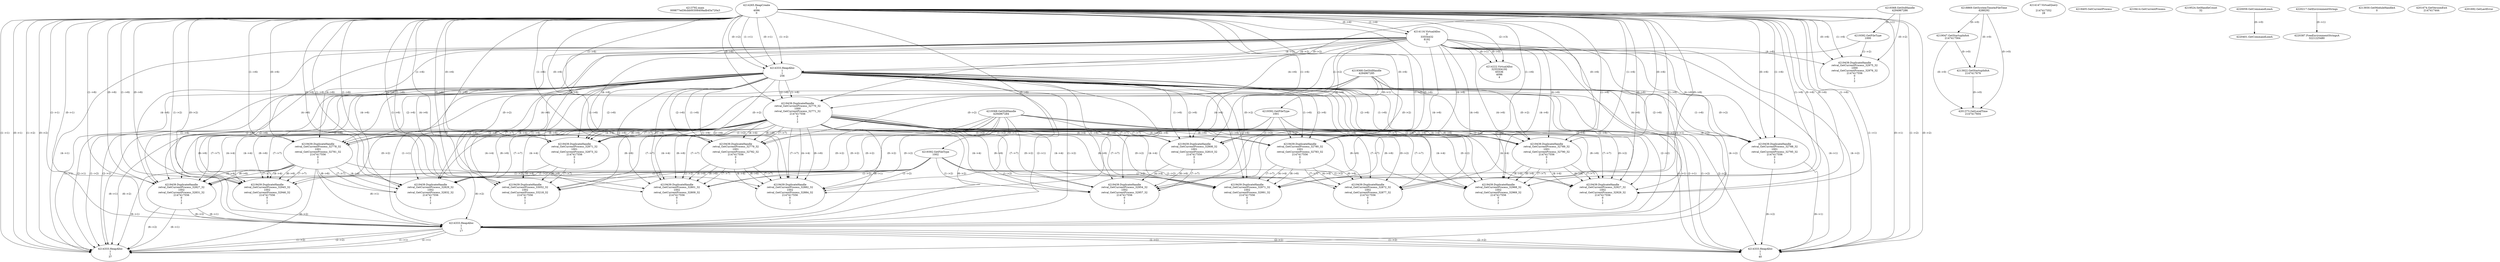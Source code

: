 // Global SCDG with merge call
digraph {
	0 [label="4213792.main
009877ed36cbb00308409adb45a720a3"]
	1 [label="4214265.HeapCreate
1
4096
0"]
	2 [label="4218869.GetSystemTimeAsFileTime
4288292"]
	3 [label="4214116.VirtualAlloc
0
33554432
8192
1"]
	1 -> 3 [label="(1-->4)"]
	1 -> 3 [label="(0-->4)"]
	4 [label="4214147.VirtualQuery

2147417352
28"]
	5 [label="4214222.VirtualAlloc
3255304192
65536
4096
4"]
	3 -> 5 [label="(0-->1)"]
	1 -> 5 [label="(2-->3)"]
	3 -> 5 [label="(0-->0)"]
	6 [label="4219047.GetStartupInfoA
2147417564"]
	2 -> 6 [label="(0-->0)"]
	7 [label="4219368.GetStdHandle
4294967286"]
	8 [label="4219392.GetFileType
1000"]
	7 -> 8 [label="(0-->1)"]
	9 [label="4219405.GetCurrentProcess
"]
	10 [label="4219414.GetCurrentProcess
"]
	11 [label="4219439.DuplicateHandle
retval_GetCurrentProcess_32975_32
1000
retval_GetCurrentProcess_32976_32
2147417556
0
1
2"]
	7 -> 11 [label="(0-->2)"]
	8 -> 11 [label="(1-->2)"]
	1 -> 11 [label="(1-->6)"]
	1 -> 11 [label="(0-->6)"]
	3 -> 11 [label="(4-->6)"]
	12 [label="4219368.GetStdHandle
4294967285"]
	13 [label="4219392.GetFileType
1001"]
	12 -> 13 [label="(0-->1)"]
	14 [label="4214333.HeapAlloc
1
1
256"]
	1 -> 14 [label="(1-->1)"]
	1 -> 14 [label="(0-->1)"]
	3 -> 14 [label="(4-->1)"]
	1 -> 14 [label="(1-->2)"]
	1 -> 14 [label="(0-->2)"]
	3 -> 14 [label="(4-->2)"]
	15 [label="4219439.DuplicateHandle
retval_GetCurrentProcess_32770_32
1000
retval_GetCurrentProcess_32771_32
2147417556
0
1
2"]
	7 -> 15 [label="(0-->2)"]
	8 -> 15 [label="(1-->2)"]
	1 -> 15 [label="(1-->6)"]
	1 -> 15 [label="(0-->6)"]
	3 -> 15 [label="(4-->6)"]
	14 -> 15 [label="(1-->6)"]
	14 -> 15 [label="(2-->6)"]
	16 [label="4219439.DuplicateHandle
retval_GetCurrentProcess_32778_32
1001
retval_GetCurrentProcess_32781_32
2147417556
0
1
2"]
	12 -> 16 [label="(0-->2)"]
	13 -> 16 [label="(1-->2)"]
	15 -> 16 [label="(4-->4)"]
	1 -> 16 [label="(1-->6)"]
	1 -> 16 [label="(0-->6)"]
	3 -> 16 [label="(4-->6)"]
	14 -> 16 [label="(1-->6)"]
	14 -> 16 [label="(2-->6)"]
	15 -> 16 [label="(6-->6)"]
	15 -> 16 [label="(7-->7)"]
	17 [label="4219368.GetStdHandle
4294967284"]
	18 [label="4219392.GetFileType
1002"]
	17 -> 18 [label="(0-->1)"]
	19 [label="4219439.DuplicateHandle
retval_GetCurrentProcess_32827_32
1002
retval_GetCurrentProcess_32831_32
2147417556
0
1
2"]
	17 -> 19 [label="(0-->2)"]
	18 -> 19 [label="(1-->2)"]
	15 -> 19 [label="(4-->4)"]
	16 -> 19 [label="(4-->4)"]
	1 -> 19 [label="(1-->6)"]
	1 -> 19 [label="(0-->6)"]
	3 -> 19 [label="(4-->6)"]
	14 -> 19 [label="(1-->6)"]
	14 -> 19 [label="(2-->6)"]
	15 -> 19 [label="(6-->6)"]
	16 -> 19 [label="(6-->6)"]
	15 -> 19 [label="(7-->7)"]
	16 -> 19 [label="(7-->7)"]
	20 [label="4219524.SetHandleCount
32"]
	21 [label="4220059.GetCommandLineA
"]
	22 [label="4214333.HeapAlloc
1
1
17"]
	1 -> 22 [label="(1-->1)"]
	1 -> 22 [label="(0-->1)"]
	3 -> 22 [label="(4-->1)"]
	14 -> 22 [label="(1-->1)"]
	14 -> 22 [label="(2-->1)"]
	15 -> 22 [label="(6-->1)"]
	16 -> 22 [label="(6-->1)"]
	19 -> 22 [label="(6-->1)"]
	1 -> 22 [label="(1-->2)"]
	1 -> 22 [label="(0-->2)"]
	3 -> 22 [label="(4-->2)"]
	14 -> 22 [label="(1-->2)"]
	14 -> 22 [label="(2-->2)"]
	15 -> 22 [label="(6-->2)"]
	16 -> 22 [label="(6-->2)"]
	19 -> 22 [label="(6-->2)"]
	23 [label="4220217.GetEnvironmentStrings
"]
	24 [label="4214333.HeapAlloc
1
1
37"]
	1 -> 24 [label="(1-->1)"]
	1 -> 24 [label="(0-->1)"]
	3 -> 24 [label="(4-->1)"]
	14 -> 24 [label="(1-->1)"]
	14 -> 24 [label="(2-->1)"]
	15 -> 24 [label="(6-->1)"]
	16 -> 24 [label="(6-->1)"]
	19 -> 24 [label="(6-->1)"]
	22 -> 24 [label="(1-->1)"]
	22 -> 24 [label="(2-->1)"]
	1 -> 24 [label="(1-->2)"]
	1 -> 24 [label="(0-->2)"]
	3 -> 24 [label="(4-->2)"]
	14 -> 24 [label="(1-->2)"]
	14 -> 24 [label="(2-->2)"]
	15 -> 24 [label="(6-->2)"]
	16 -> 24 [label="(6-->2)"]
	19 -> 24 [label="(6-->2)"]
	22 -> 24 [label="(1-->2)"]
	22 -> 24 [label="(2-->2)"]
	25 [label="4220387.FreeEnvironmentStringsA
3221225480"]
	23 -> 25 [label="(0-->1)"]
	26 [label="4213922.GetStartupInfoA
2147417676"]
	2 -> 26 [label="(0-->0)"]
	6 -> 26 [label="(0-->0)"]
	27 [label="4213930.GetModuleHandleA
0"]
	28 [label="4220401.GetCommandLineA
"]
	21 -> 28 [label="(0-->0)"]
	29 [label="4201373.GetLocalTime
2147417604"]
	2 -> 29 [label="(0-->0)"]
	6 -> 29 [label="(0-->0)"]
	26 -> 29 [label="(0-->0)"]
	30 [label="4201674.GetVersionExA
2147417444"]
	31 [label="4201692.GetLastError
"]
	32 [label="4219439.DuplicateHandle
retval_GetCurrentProcess_32871_32
1001
retval_GetCurrentProcess_32873_32
2147417556
0
1
2"]
	12 -> 32 [label="(0-->2)"]
	13 -> 32 [label="(1-->2)"]
	15 -> 32 [label="(4-->4)"]
	1 -> 32 [label="(1-->6)"]
	1 -> 32 [label="(0-->6)"]
	3 -> 32 [label="(4-->6)"]
	14 -> 32 [label="(1-->6)"]
	14 -> 32 [label="(2-->6)"]
	15 -> 32 [label="(6-->6)"]
	15 -> 32 [label="(7-->7)"]
	33 [label="4219439.DuplicateHandle
retval_GetCurrentProcess_33052_32
1002
retval_GetCurrentProcess_33218_32
2147417556
0
1
2"]
	17 -> 33 [label="(0-->2)"]
	18 -> 33 [label="(1-->2)"]
	15 -> 33 [label="(4-->4)"]
	32 -> 33 [label="(4-->4)"]
	1 -> 33 [label="(1-->6)"]
	1 -> 33 [label="(0-->6)"]
	3 -> 33 [label="(4-->6)"]
	14 -> 33 [label="(1-->6)"]
	14 -> 33 [label="(2-->6)"]
	15 -> 33 [label="(6-->6)"]
	32 -> 33 [label="(6-->6)"]
	15 -> 33 [label="(7-->7)"]
	32 -> 33 [label="(7-->7)"]
	34 [label="4219439.DuplicateHandle
retval_GetCurrentProcess_32788_32
1001
retval_GetCurrentProcess_32795_32
2147417556
0
1
2"]
	12 -> 34 [label="(0-->2)"]
	13 -> 34 [label="(1-->2)"]
	1 -> 34 [label="(1-->6)"]
	1 -> 34 [label="(0-->6)"]
	3 -> 34 [label="(4-->6)"]
	14 -> 34 [label="(1-->6)"]
	14 -> 34 [label="(2-->6)"]
	35 [label="4214333.HeapAlloc
1
1
40"]
	1 -> 35 [label="(1-->1)"]
	1 -> 35 [label="(0-->1)"]
	3 -> 35 [label="(4-->1)"]
	14 -> 35 [label="(1-->1)"]
	14 -> 35 [label="(2-->1)"]
	22 -> 35 [label="(1-->1)"]
	22 -> 35 [label="(2-->1)"]
	34 -> 35 [label="(6-->1)"]
	1 -> 35 [label="(1-->2)"]
	1 -> 35 [label="(0-->2)"]
	3 -> 35 [label="(4-->2)"]
	14 -> 35 [label="(1-->2)"]
	14 -> 35 [label="(2-->2)"]
	22 -> 35 [label="(1-->2)"]
	22 -> 35 [label="(2-->2)"]
	34 -> 35 [label="(6-->2)"]
	36 [label="4219439.DuplicateHandle
retval_GetCurrentProcess_32779_32
1001
retval_GetCurrentProcess_32782_32
2147417556
0
1
2"]
	12 -> 36 [label="(0-->2)"]
	13 -> 36 [label="(1-->2)"]
	15 -> 36 [label="(4-->4)"]
	1 -> 36 [label="(1-->6)"]
	1 -> 36 [label="(0-->6)"]
	3 -> 36 [label="(4-->6)"]
	14 -> 36 [label="(1-->6)"]
	14 -> 36 [label="(2-->6)"]
	15 -> 36 [label="(6-->6)"]
	15 -> 36 [label="(7-->7)"]
	37 [label="4219439.DuplicateHandle
retval_GetCurrentProcess_32801_32
1002
retval_GetCurrentProcess_32809_32
2147417556
0
1
2"]
	17 -> 37 [label="(0-->2)"]
	18 -> 37 [label="(1-->2)"]
	15 -> 37 [label="(4-->4)"]
	36 -> 37 [label="(4-->4)"]
	1 -> 37 [label="(1-->6)"]
	1 -> 37 [label="(0-->6)"]
	3 -> 37 [label="(4-->6)"]
	14 -> 37 [label="(1-->6)"]
	14 -> 37 [label="(2-->6)"]
	15 -> 37 [label="(6-->6)"]
	36 -> 37 [label="(6-->6)"]
	15 -> 37 [label="(7-->7)"]
	36 -> 37 [label="(7-->7)"]
	38 [label="4219439.DuplicateHandle
retval_GetCurrentProcess_32882_32
1002
retval_GetCurrentProcess_32884_32
2147417556
0
1
2"]
	17 -> 38 [label="(0-->2)"]
	18 -> 38 [label="(1-->2)"]
	15 -> 38 [label="(4-->4)"]
	36 -> 38 [label="(4-->4)"]
	1 -> 38 [label="(1-->6)"]
	1 -> 38 [label="(0-->6)"]
	3 -> 38 [label="(4-->6)"]
	14 -> 38 [label="(1-->6)"]
	14 -> 38 [label="(2-->6)"]
	15 -> 38 [label="(6-->6)"]
	36 -> 38 [label="(6-->6)"]
	15 -> 38 [label="(7-->7)"]
	36 -> 38 [label="(7-->7)"]
	39 [label="4219439.DuplicateHandle
retval_GetCurrentProcess_32829_32
1002
retval_GetCurrentProcess_32832_32
2147417556
0
1
2"]
	17 -> 39 [label="(0-->2)"]
	18 -> 39 [label="(1-->2)"]
	15 -> 39 [label="(4-->4)"]
	16 -> 39 [label="(4-->4)"]
	1 -> 39 [label="(1-->6)"]
	1 -> 39 [label="(0-->6)"]
	3 -> 39 [label="(4-->6)"]
	14 -> 39 [label="(1-->6)"]
	14 -> 39 [label="(2-->6)"]
	15 -> 39 [label="(6-->6)"]
	16 -> 39 [label="(6-->6)"]
	15 -> 39 [label="(7-->7)"]
	16 -> 39 [label="(7-->7)"]
	40 [label="4219439.DuplicateHandle
retval_GetCurrentProcess_32780_32
1001
retval_GetCurrentProcess_32783_32
2147417556
0
1
2"]
	12 -> 40 [label="(0-->2)"]
	13 -> 40 [label="(1-->2)"]
	15 -> 40 [label="(4-->4)"]
	1 -> 40 [label="(1-->6)"]
	1 -> 40 [label="(0-->6)"]
	3 -> 40 [label="(4-->6)"]
	14 -> 40 [label="(1-->6)"]
	14 -> 40 [label="(2-->6)"]
	15 -> 40 [label="(6-->6)"]
	15 -> 40 [label="(7-->7)"]
	41 [label="4219439.DuplicateHandle
retval_GetCurrentProcess_32872_32
1002
retval_GetCurrentProcess_32877_32
2147417556
0
1
2"]
	17 -> 41 [label="(0-->2)"]
	18 -> 41 [label="(1-->2)"]
	15 -> 41 [label="(4-->4)"]
	40 -> 41 [label="(4-->4)"]
	1 -> 41 [label="(1-->6)"]
	1 -> 41 [label="(0-->6)"]
	3 -> 41 [label="(4-->6)"]
	14 -> 41 [label="(1-->6)"]
	14 -> 41 [label="(2-->6)"]
	15 -> 41 [label="(6-->6)"]
	40 -> 41 [label="(6-->6)"]
	15 -> 41 [label="(7-->7)"]
	40 -> 41 [label="(7-->7)"]
	42 [label="4219439.DuplicateHandle
retval_GetCurrentProcess_32789_32
1001
retval_GetCurrentProcess_32790_32
2147417556
0
1
2"]
	12 -> 42 [label="(0-->2)"]
	13 -> 42 [label="(1-->2)"]
	15 -> 42 [label="(4-->4)"]
	1 -> 42 [label="(1-->6)"]
	1 -> 42 [label="(0-->6)"]
	3 -> 42 [label="(4-->6)"]
	14 -> 42 [label="(1-->6)"]
	14 -> 42 [label="(2-->6)"]
	15 -> 42 [label="(6-->6)"]
	15 -> 42 [label="(7-->7)"]
	43 [label="4219439.DuplicateHandle
retval_GetCurrentProcess_32968_32
1002
retval_GetCurrentProcess_32969_32
2147417556
0
1
2"]
	17 -> 43 [label="(0-->2)"]
	18 -> 43 [label="(1-->2)"]
	15 -> 43 [label="(4-->4)"]
	42 -> 43 [label="(4-->4)"]
	1 -> 43 [label="(1-->6)"]
	1 -> 43 [label="(0-->6)"]
	3 -> 43 [label="(4-->6)"]
	14 -> 43 [label="(1-->6)"]
	14 -> 43 [label="(2-->6)"]
	15 -> 43 [label="(6-->6)"]
	42 -> 43 [label="(6-->6)"]
	15 -> 43 [label="(7-->7)"]
	42 -> 43 [label="(7-->7)"]
	44 [label="4219439.DuplicateHandle
retval_GetCurrentProcess_32945_32
1002
retval_GetCurrentProcess_32946_32
2147417556
0
1
2"]
	17 -> 44 [label="(0-->2)"]
	18 -> 44 [label="(1-->2)"]
	15 -> 44 [label="(4-->4)"]
	16 -> 44 [label="(4-->4)"]
	1 -> 44 [label="(1-->6)"]
	1 -> 44 [label="(0-->6)"]
	3 -> 44 [label="(4-->6)"]
	14 -> 44 [label="(1-->6)"]
	14 -> 44 [label="(2-->6)"]
	15 -> 44 [label="(6-->6)"]
	16 -> 44 [label="(6-->6)"]
	15 -> 44 [label="(7-->7)"]
	16 -> 44 [label="(7-->7)"]
	45 [label="4219439.DuplicateHandle
retval_GetCurrentProcess_32808_32
1001
retval_GetCurrentProcess_32810_32
2147417556
0
1
2"]
	12 -> 45 [label="(0-->2)"]
	13 -> 45 [label="(1-->2)"]
	15 -> 45 [label="(4-->4)"]
	1 -> 45 [label="(1-->6)"]
	1 -> 45 [label="(0-->6)"]
	3 -> 45 [label="(4-->6)"]
	14 -> 45 [label="(1-->6)"]
	14 -> 45 [label="(2-->6)"]
	15 -> 45 [label="(6-->6)"]
	15 -> 45 [label="(7-->7)"]
	46 [label="4219439.DuplicateHandle
retval_GetCurrentProcess_32954_32
1002
retval_GetCurrentProcess_32957_32
2147417556
0
1
2"]
	17 -> 46 [label="(0-->2)"]
	18 -> 46 [label="(1-->2)"]
	15 -> 46 [label="(4-->4)"]
	45 -> 46 [label="(4-->4)"]
	1 -> 46 [label="(1-->6)"]
	1 -> 46 [label="(0-->6)"]
	3 -> 46 [label="(4-->6)"]
	14 -> 46 [label="(1-->6)"]
	14 -> 46 [label="(2-->6)"]
	15 -> 46 [label="(6-->6)"]
	45 -> 46 [label="(6-->6)"]
	15 -> 46 [label="(7-->7)"]
	45 -> 46 [label="(7-->7)"]
	47 [label="4219439.DuplicateHandle
retval_GetCurrentProcess_32971_32
1002
retval_GetCurrentProcess_32991_32
2147417556
0
1
2"]
	17 -> 47 [label="(0-->2)"]
	18 -> 47 [label="(1-->2)"]
	15 -> 47 [label="(4-->4)"]
	40 -> 47 [label="(4-->4)"]
	1 -> 47 [label="(1-->6)"]
	1 -> 47 [label="(0-->6)"]
	3 -> 47 [label="(4-->6)"]
	14 -> 47 [label="(1-->6)"]
	14 -> 47 [label="(2-->6)"]
	15 -> 47 [label="(6-->6)"]
	40 -> 47 [label="(6-->6)"]
	15 -> 47 [label="(7-->7)"]
	40 -> 47 [label="(7-->7)"]
	48 [label="4219439.DuplicateHandle
retval_GetCurrentProcess_32927_32
1002
retval_GetCurrentProcess_32929_32
2147417556
0
1
2"]
	17 -> 48 [label="(0-->2)"]
	18 -> 48 [label="(1-->2)"]
	15 -> 48 [label="(4-->4)"]
	42 -> 48 [label="(4-->4)"]
	1 -> 48 [label="(1-->6)"]
	1 -> 48 [label="(0-->6)"]
	3 -> 48 [label="(4-->6)"]
	14 -> 48 [label="(1-->6)"]
	14 -> 48 [label="(2-->6)"]
	15 -> 48 [label="(6-->6)"]
	42 -> 48 [label="(6-->6)"]
	15 -> 48 [label="(7-->7)"]
	42 -> 48 [label="(7-->7)"]
}
